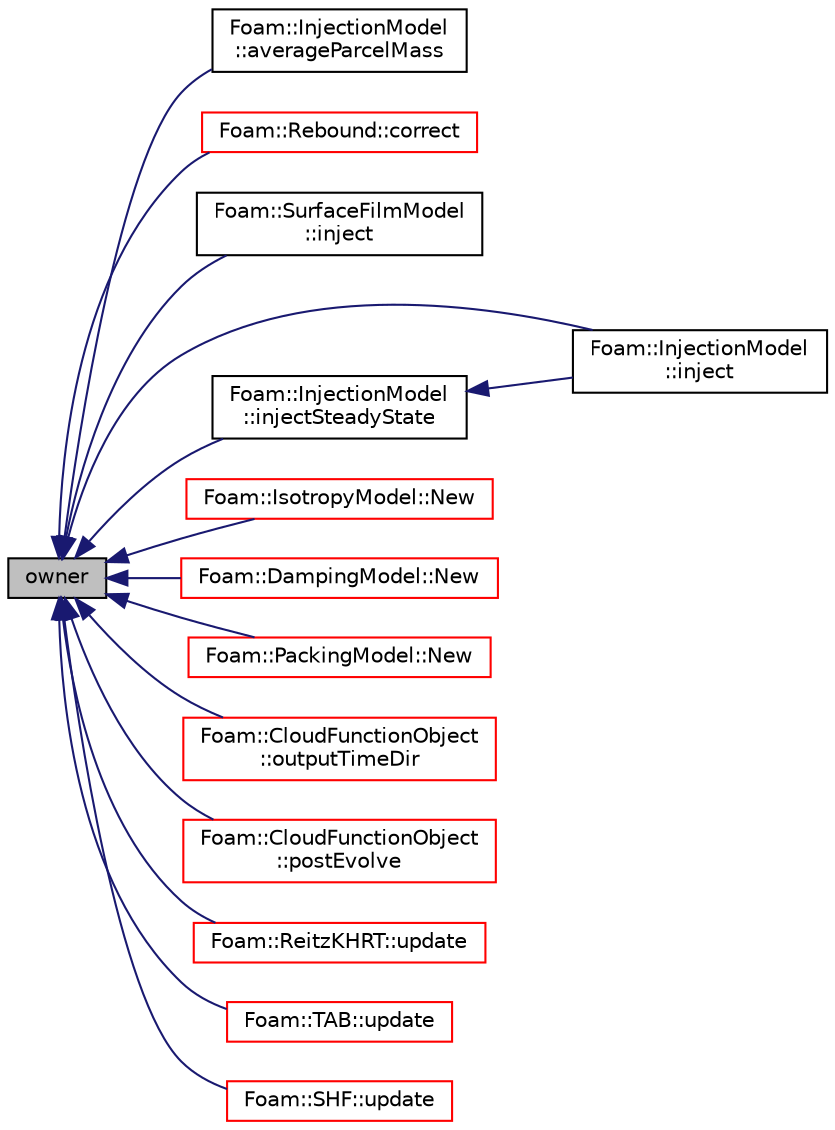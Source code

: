 digraph "owner"
{
  bgcolor="transparent";
  edge [fontname="Helvetica",fontsize="10",labelfontname="Helvetica",labelfontsize="10"];
  node [fontname="Helvetica",fontsize="10",shape=record];
  rankdir="LR";
  Node1 [label="owner",height=0.2,width=0.4,color="black", fillcolor="grey75", style="filled", fontcolor="black"];
  Node1 -> Node2 [dir="back",color="midnightblue",fontsize="10",style="solid",fontname="Helvetica"];
  Node2 [label="Foam::InjectionModel\l::averageParcelMass",height=0.2,width=0.4,color="black",URL="$a01113.html#a8d6e9910b3b4ee07b11d7637b97348e2",tooltip="Return the average parcel mass over the injection period. "];
  Node1 -> Node3 [dir="back",color="midnightblue",fontsize="10",style="solid",fontname="Helvetica"];
  Node3 [label="Foam::Rebound::correct",height=0.2,width=0.4,color="red",URL="$a02149.html#aa1b559cf24cdec3d37b45e290079352d",tooltip="Apply velocity correction. "];
  Node1 -> Node4 [dir="back",color="midnightblue",fontsize="10",style="solid",fontname="Helvetica"];
  Node4 [label="Foam::SurfaceFilmModel\l::inject",height=0.2,width=0.4,color="black",URL="$a02553.html#ad56021712258ad92961ed1dcb0941870",tooltip="Inject parcels into the cloud. "];
  Node1 -> Node5 [dir="back",color="midnightblue",fontsize="10",style="solid",fontname="Helvetica"];
  Node5 [label="Foam::InjectionModel\l::inject",height=0.2,width=0.4,color="black",URL="$a01113.html#ad56021712258ad92961ed1dcb0941870",tooltip="Main injection loop. "];
  Node1 -> Node6 [dir="back",color="midnightblue",fontsize="10",style="solid",fontname="Helvetica"];
  Node6 [label="Foam::InjectionModel\l::injectSteadyState",height=0.2,width=0.4,color="black",URL="$a01113.html#a9c90fd504e4159250942be6d20db9095",tooltip="Main injection loop - steady-state. "];
  Node6 -> Node5 [dir="back",color="midnightblue",fontsize="10",style="solid",fontname="Helvetica"];
  Node1 -> Node7 [dir="back",color="midnightblue",fontsize="10",style="solid",fontname="Helvetica"];
  Node7 [label="Foam::IsotropyModel::New",height=0.2,width=0.4,color="red",URL="$a01215.html#a6d6464c5ae48e65bf50da9fb5632f751",tooltip="Selector. "];
  Node1 -> Node8 [dir="back",color="midnightblue",fontsize="10",style="solid",fontname="Helvetica"];
  Node8 [label="Foam::DampingModel::New",height=0.2,width=0.4,color="red",URL="$a00506.html#ac115222ed86c25e9a62a07ee932fb365",tooltip="Selector. "];
  Node1 -> Node9 [dir="back",color="midnightblue",fontsize="10",style="solid",fontname="Helvetica"];
  Node9 [label="Foam::PackingModel::New",height=0.2,width=0.4,color="red",URL="$a01797.html#a6dd072662585c361258359fec6c7598c",tooltip="Selector. "];
  Node1 -> Node10 [dir="back",color="midnightblue",fontsize="10",style="solid",fontname="Helvetica"];
  Node10 [label="Foam::CloudFunctionObject\l::outputTimeDir",height=0.2,width=0.4,color="red",URL="$a00280.html#a27f2dd70a882e37b306cb6cd3be0522a",tooltip="Return the output time path. "];
  Node1 -> Node11 [dir="back",color="midnightblue",fontsize="10",style="solid",fontname="Helvetica"];
  Node11 [label="Foam::CloudFunctionObject\l::postEvolve",height=0.2,width=0.4,color="red",URL="$a00280.html#a0bf23f36eb3424966e359419a566eb0a",tooltip="Post-evolve hook. "];
  Node1 -> Node12 [dir="back",color="midnightblue",fontsize="10",style="solid",fontname="Helvetica"];
  Node12 [label="Foam::ReitzKHRT::update",height=0.2,width=0.4,color="red",URL="$a02197.html#af86a08f997bc779309ec7d00e914e292",tooltip="Update the parcel diameter. "];
  Node1 -> Node13 [dir="back",color="midnightblue",fontsize="10",style="solid",fontname="Helvetica"];
  Node13 [label="Foam::TAB::update",height=0.2,width=0.4,color="red",URL="$a02623.html#af86a08f997bc779309ec7d00e914e292",tooltip="Update the parcel diameter. "];
  Node1 -> Node14 [dir="back",color="midnightblue",fontsize="10",style="solid",fontname="Helvetica"];
  Node14 [label="Foam::SHF::update",height=0.2,width=0.4,color="red",URL="$a02354.html#af86a08f997bc779309ec7d00e914e292",tooltip="Update the parcel properties. "];
}
